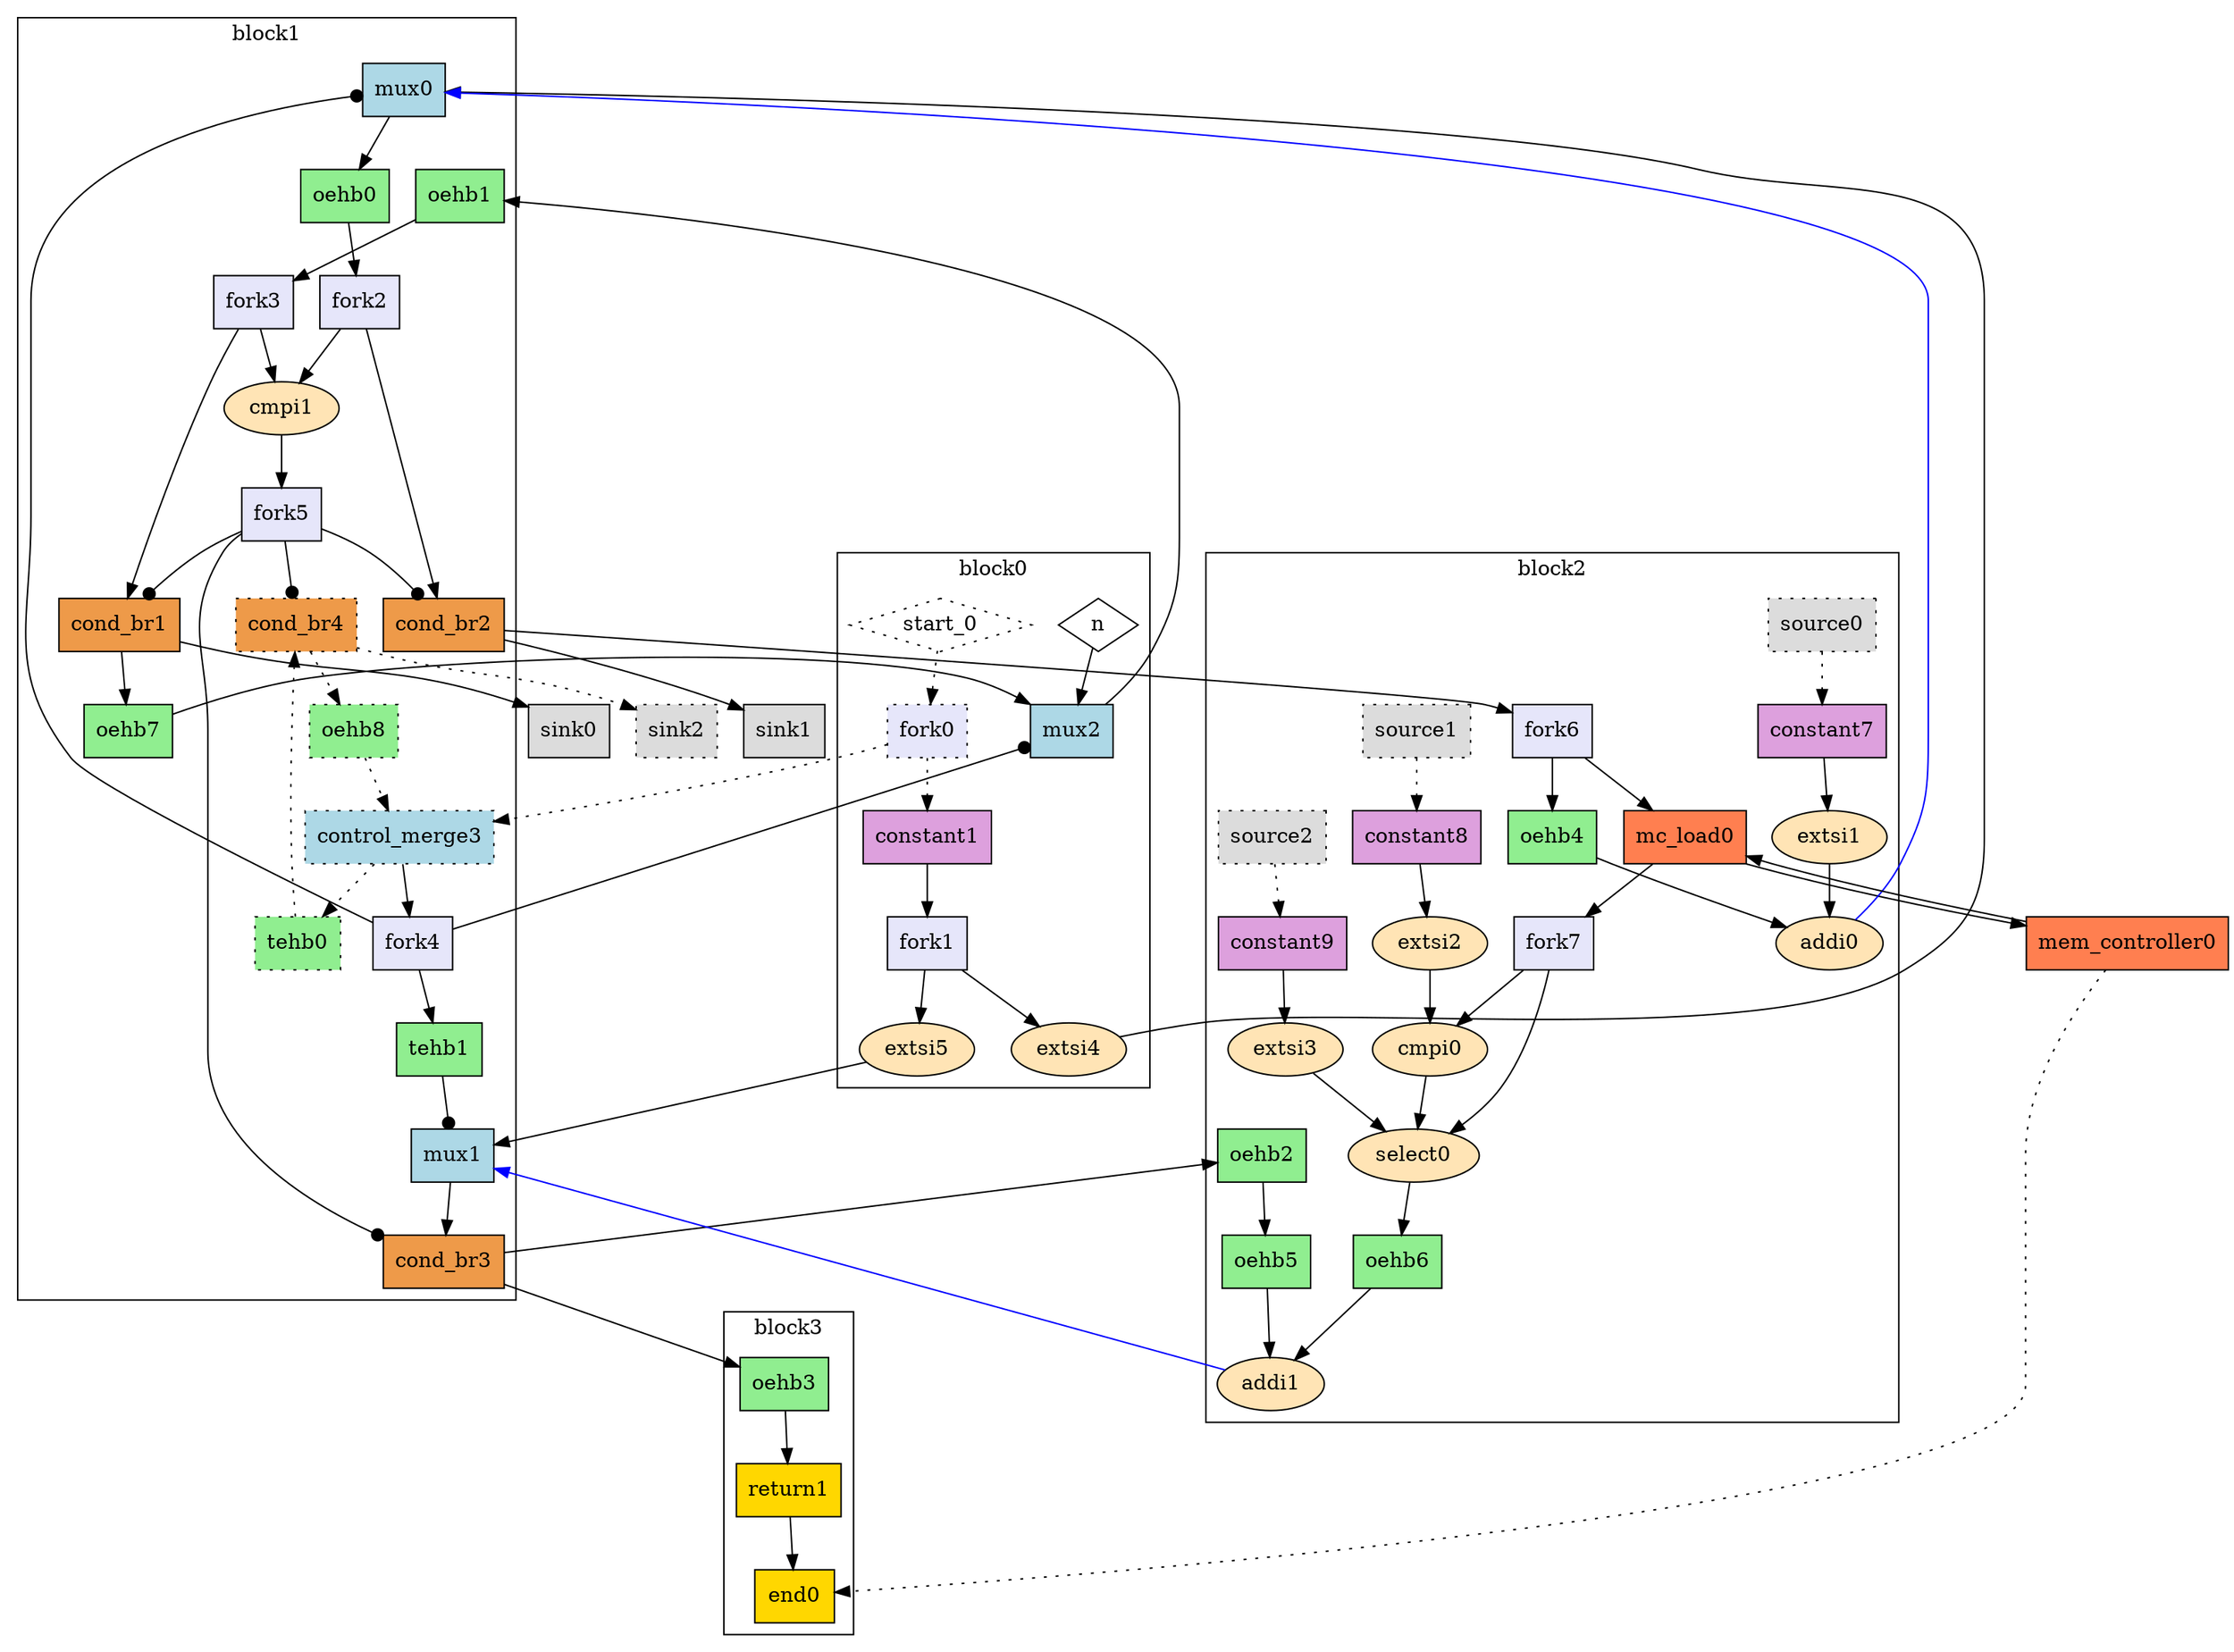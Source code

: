 Digraph G {
  splines=spline;
  compound=true; // Allow edges between clusters
  // Units/Channels in BB 0
  subgraph "cluster0" {
    label="block0"
    // Units from function arguments
    "n" [mlir_op="handshake.func", shape=diamond, label="n", style="solid", type="Entry", in="in1:32", out="out1:32", bbID=1]
    "start_0" [mlir_op="handshake.func", shape=diamond, label="start_0", style="dotted", type="Entry", control="true", in="in1:0", out="out1:0", bbID=1]
    // Units in BB 0
    "fork0" [mlir_op="handshake.fork", label="fork0", fillcolor=lavender, shape="box", style="filled, dotted", type="Fork", delay="0.000 0.100 0.100 0.000 0.000 0.000 0.000 0.000", in="in1:0", out="out1:0 out2:0", bbID=1]
    "constant1" [mlir_op="handshake.constant", label="constant1", fillcolor=plum, shape="box", style="filled", type="Constant", delay="0.000 0.000 0.000 0.000 0.000 0.000 0.000 0.000", in="in1:1", out="out1:1", value="0x0", bbID=1]
    "fork1" [mlir_op="handshake.fork", label="fork1", fillcolor=lavender, shape="box", style="filled", type="Fork", delay="0.000 0.100 0.100 0.000 0.000 0.000 0.000 0.000", in="in1:1", out="out1:1 out2:1", bbID=1]
    "extsi4" [mlir_op="arith.extsi", label="extsi4", fillcolor=moccasin, shape="oval", style="filled", type="Operator", delay="0.000 0.000 0.000 0.000 0.000 0.000 0.000 0.000", in="in1:1", latency="0", op="sext_op", out="out1:32", II=1, bbID=1]
    "extsi5" [mlir_op="arith.extsi", label="extsi5", fillcolor=moccasin, shape="oval", style="filled", type="Operator", delay="0.000 0.000 0.000 0.000 0.000 0.000 0.000 0.000", in="in1:1", latency="0", op="sext_op", out="out1:32", II=1, bbID=1]
    // Channels from function arguments
    "n" -> "mux2" [style="solid", dir="both", arrowtail="none", arrowhead="normal", from="out1", to="in3"]
    "start_0" -> "fork0" [style="dotted", dir="both", arrowtail="none", arrowhead="normal", from="out1", to="in1"]
    // Channels in BB 0
    "fork0" -> "constant1" [style="dotted", dir="both", arrowtail="none", arrowhead="normal", from="out2", to="in1"]
    "constant1" -> "fork1" [style="solid", dir="both", arrowtail="none", arrowhead="normal", from="out1", to="in1"]
    "fork1" -> "extsi4" [style="solid", dir="both", arrowtail="none", arrowhead="normal", from="out1", to="in1"]
    "fork1" -> "extsi5" [style="solid", dir="both", arrowtail="none", arrowhead="normal", from="out2", to="in1"]
  }
  // Units/Channels in BB 1
  subgraph "cluster1" {
    label="block1"
    // Units in BB 1
    "mux0" [mlir_op="handshake.mux", label="mux0", fillcolor=lightblue, shape="box", style="filled", type="Mux", delay="1.412 1.397 0.000 1.412 1.397 1.412 0.000 0.000", in="in1?:1 in2:32 in3:32", out="out1:32", bbID=2]
    "oehb0" [mlir_op="handshake.oehb", label="oehb0", fillcolor=lightgreen, shape="box", style="filled", type="OEHB", delay="0.000 0.000 0.000 0.000 0.000 0.000 0.000 0.000", in="in1:32", out="out1:32", bbID=2, slots=1]
    "fork2" [mlir_op="handshake.fork", label="fork2", fillcolor=lavender, shape="box", style="filled", type="Fork", delay="0.000 0.100 0.100 0.000 0.000 0.000 0.000 0.000", in="in1:32", out="out1:32 out2:32", bbID=2]
    "tehb1" [mlir_op="handshake.tehb", label="tehb1", fillcolor=lightgreen, shape="box", style="filled", type="TEHB", delay="0.000 0.000 0.000 0.000 0.000 0.000 0.000 0.000", in="in1:1", out="out1:1", bbID=2, slots=1]
    "mux1" [mlir_op="handshake.mux", label="mux1", fillcolor=lightblue, shape="box", style="filled", type="Mux", delay="1.412 1.397 0.000 1.412 1.397 1.412 0.000 0.000", in="in1?:1 in2:32 in3:32", out="out1:32", bbID=2]
    "oehb7" [mlir_op="handshake.oehb", label="oehb7", fillcolor=lightgreen, shape="box", style="filled", type="OEHB", delay="0.000 0.000 0.000 0.000 0.000 0.000 0.000 0.000", in="in1:32", out="out1:32", bbID=2, slots=1]
    "mux2" [mlir_op="handshake.mux", label="mux2", fillcolor=lightblue, shape="box", style="filled", type="Mux", delay="1.412 1.397 0.000 1.412 1.397 1.412 0.000 0.000", in="in1?:1 in2:32 in3:32", out="out1:32", bbID=2]
    "oehb1" [mlir_op="handshake.oehb", label="oehb1", fillcolor=lightgreen, shape="box", style="filled", type="OEHB", delay="0.000 0.000 0.000 0.000 0.000 0.000 0.000 0.000", in="in1:32", out="out1:32", bbID=2, slots=1]
    "fork3" [mlir_op="handshake.fork", label="fork3", fillcolor=lavender, shape="box", style="filled", type="Fork", delay="0.000 0.100 0.100 0.000 0.000 0.000 0.000 0.000", in="in1:32", out="out1:32 out2:32", bbID=2]
    "oehb8" [mlir_op="handshake.oehb", label="oehb8", fillcolor=lightgreen, shape="box", style="filled, dotted", type="OEHB", delay="0.000 0.000 0.000 0.000 0.000 0.000 0.000 0.000", in="in1:0", out="out1:0", bbID=2, slots=1]
    "control_merge3" [mlir_op="handshake.control_merge", label="control_merge3", fillcolor=lightblue, shape="box", style="filled, dotted", type="CntrlMerge", delay="0.000 1.397 0.000 0.000 0.000 0.000 0.000 0.000", in="in1:0 in2:0", out="out1:0 out2?:1", bbID=2]
    "fork4" [mlir_op="handshake.fork", label="fork4", fillcolor=lavender, shape="box", style="filled", type="Fork", delay="0.000 0.100 0.100 0.000 0.000 0.000 0.000 0.000", in="in1:1", out="out1:1 out2:1 out3:1", bbID=2]
    "cmpi1" [mlir_op="arith.cmpi<", label="cmpi1", fillcolor=moccasin, shape="oval", style="filled", type="Operator", delay="1.907 1.397 1.400 1.409 0.000 0.000 0.000 0.000", in="in1:32 in2:32", latency="0", op="icmp_ult_op", out="out1:1", II=1, bbID=2]
    "fork5" [mlir_op="handshake.fork", label="fork5", fillcolor=lavender, shape="box", style="filled", type="Fork", delay="0.000 0.100 0.100 0.000 0.000 0.000 0.000 0.000", in="in1:1", out="out1:1 out2:1 out3:1 out4:1", bbID=2]
    "cond_br1" [mlir_op="handshake.cond_br", label="cond_br1", fillcolor=tan2, shape="box", style="filled", type="Branch", delay="0.000 1.409 1.411 1.412 1.400 1.412 0.000 0.000", in="in1:32 in2?:1", out="out1+:32 out2-:32", bbID=2]
    "cond_br2" [mlir_op="handshake.cond_br", label="cond_br2", fillcolor=tan2, shape="box", style="filled", type="Branch", delay="0.000 1.409 1.411 1.412 1.400 1.412 0.000 0.000", in="in1:32 in2?:1", out="out1+:32 out2-:32", bbID=2]
    "cond_br3" [mlir_op="handshake.cond_br", label="cond_br3", fillcolor=tan2, shape="box", style="filled", type="Branch", delay="0.000 1.409 1.411 1.412 1.400 1.412 0.000 0.000", in="in1:32 in2?:1", out="out1+:32 out2-:32", bbID=2]
    "tehb0" [mlir_op="handshake.tehb", label="tehb0", fillcolor=lightgreen, shape="box", style="filled, dotted", type="TEHB", delay="0.000 0.000 0.000 0.000 0.000 0.000 0.000 0.000", in="in1:0", out="out1:0", bbID=2, slots=1]
    "cond_br4" [mlir_op="handshake.cond_br", label="cond_br4", fillcolor=tan2, shape="box", style="filled, dotted", type="Branch", delay="0.000 1.409 1.411 1.412 1.400 1.412 0.000 0.000", in="in1:0 in2?:1", out="out1+:0 out2-:0", bbID=2]
    // Channels in BB 1
    "mux0" -> "oehb0" [style="solid", dir="both", arrowtail="none", arrowhead="normal", from="out1", to="in1"]
    "oehb0" -> "fork2" [style="solid", dir="both", arrowtail="none", arrowhead="normal", from="out1", to="in1"]
    "fork2" -> "cond_br2" [style="solid", dir="both", arrowtail="none", arrowhead="normal", from="out1", to="in1"]
    "fork2" -> "cmpi1" [style="solid", dir="both", arrowtail="none", arrowhead="normal", from="out2", to="in1"]
    "tehb1" -> "mux1" [style="solid", dir="both", arrowtail="none", arrowhead="dot", from="out1", to="in1"]
    "mux1" -> "cond_br3" [style="solid", dir="both", arrowtail="none", arrowhead="normal", from="out1", to="in1"]
    "oehb7" -> "mux2" [style="solid", dir="both", arrowtail="none", arrowhead="normal", from="out1", to="in2"]
    "mux2" -> "oehb1" [style="solid", dir="both", arrowtail="none", arrowhead="normal", from="out1", to="in1"]
    "oehb1" -> "fork3" [style="solid", dir="both", arrowtail="none", arrowhead="normal", from="out1", to="in1"]
    "fork3" -> "cond_br1" [style="solid", dir="both", arrowtail="none", arrowhead="normal", from="out1", to="in1"]
    "fork3" -> "cmpi1" [style="solid", dir="both", arrowtail="none", arrowhead="normal", from="out2", to="in2"]
    "oehb8" -> "control_merge3" [style="dotted", dir="both", arrowtail="none", arrowhead="normal", from="out1", to="in1"]
    "control_merge3" -> "tehb0" [style="dotted", dir="both", arrowtail="none", arrowhead="normal", from="out1", to="in1"]
    "control_merge3" -> "fork4" [style="solid", dir="both", arrowtail="none", arrowhead="normal", from="out2", to="in1"]
    "fork4" -> "mux2" [style="solid", dir="both", arrowtail="none", arrowhead="dot", from="out1", to="in1"]
    "fork4" -> "tehb1" [style="solid", dir="both", arrowtail="none", arrowhead="normal", from="out2", to="in1"]
    "fork4" -> "mux0" [style="solid", dir="both", arrowtail="none", arrowhead="dot", from="out3", to="in1"]
    "cmpi1" -> "fork5" [style="solid", dir="both", arrowtail="none", arrowhead="normal", from="out1", to="in1"]
    "fork5" -> "cond_br4" [style="solid", dir="both", arrowtail="none", arrowhead="dot", from="out1", to="in2"]
    "fork5" -> "cond_br3" [style="solid", dir="both", arrowtail="none", arrowhead="dot", from="out2", to="in2"]
    "fork5" -> "cond_br2" [style="solid", dir="both", arrowtail="none", arrowhead="dot", from="out3", to="in2"]
    "fork5" -> "cond_br1" [style="solid", dir="both", arrowtail="none", arrowhead="dot", from="out4", to="in2"]
    "cond_br1" -> "oehb7" [style="solid", dir="both", arrowtail="none", arrowhead="normal", from="out1", to="in1"]
    "tehb0" -> "cond_br4" [style="dotted", dir="both", arrowtail="none", arrowhead="normal", from="out1", to="in1"]
    "cond_br4" -> "oehb8" [style="dotted", dir="both", arrowtail="none", arrowhead="normal", from="out1", to="in1"]
  }
  // Units/Channels in BB 2
  subgraph "cluster2" {
    label="block2"
    // Units in BB 2
    "fork6" [mlir_op="handshake.fork", label="fork6", fillcolor=lavender, shape="box", style="filled", type="Fork", delay="0.000 0.100 0.100 0.000 0.000 0.000 0.000 0.000", in="in1:32", out="out1:32 out2:32", bbID=3]
    "oehb2" [mlir_op="handshake.oehb", label="oehb2", fillcolor=lightgreen, shape="box", style="filled", type="OEHB", delay="0.000 0.000 0.000 0.000 0.000 0.000 0.000 0.000", in="in1:32", out="out1:32", bbID=3, slots=1]
    "source0" [mlir_op="handshake.source", label="source0", fillcolor=gainsboro, shape="box", style="filled, dotted", type="Source", delay="0.000 0.000 0.000 0.000 0.000 0.000 0.000 0.000", out="out1:0", bbID=3]
    "constant7" [mlir_op="handshake.constant", label="constant7", fillcolor=plum, shape="box", style="filled", type="Constant", delay="0.000 0.000 0.000 0.000 0.000 0.000 0.000 0.000", in="in1:2", out="out1:2", value="0x1", bbID=3]
    "extsi1" [mlir_op="arith.extsi", label="extsi1", fillcolor=moccasin, shape="oval", style="filled", type="Operator", delay="0.000 0.000 0.000 0.000 0.000 0.000 0.000 0.000", in="in1:2", latency="0", op="sext_op", out="out1:32", II=1, bbID=3]
    "source1" [mlir_op="handshake.source", label="source1", fillcolor=gainsboro, shape="box", style="filled, dotted", type="Source", delay="0.000 0.000 0.000 0.000 0.000 0.000 0.000 0.000", out="out1:0", bbID=3]
    "constant8" [mlir_op="handshake.constant", label="constant8", fillcolor=plum, shape="box", style="filled", type="Constant", delay="0.000 0.000 0.000 0.000 0.000 0.000 0.000 0.000", in="in1:5", out="out1:5", value="0x0a", bbID=3]
    "extsi2" [mlir_op="arith.extsi", label="extsi2", fillcolor=moccasin, shape="oval", style="filled", type="Operator", delay="0.000 0.000 0.000 0.000 0.000 0.000 0.000 0.000", in="in1:5", latency="0", op="sext_op", out="out1:32", II=1, bbID=3]
    "source2" [mlir_op="handshake.source", label="source2", fillcolor=gainsboro, shape="box", style="filled, dotted", type="Source", delay="0.000 0.000 0.000 0.000 0.000 0.000 0.000 0.000", out="out1:0", bbID=3]
    "constant9" [mlir_op="handshake.constant", label="constant9", fillcolor=plum, shape="box", style="filled", type="Constant", delay="0.000 0.000 0.000 0.000 0.000 0.000 0.000 0.000", in="in1:1", out="out1:1", value="0x0", bbID=3]
    "extsi3" [mlir_op="arith.extsi", label="extsi3", fillcolor=moccasin, shape="oval", style="filled", type="Operator", delay="0.000 0.000 0.000 0.000 0.000 0.000 0.000 0.000", in="in1:1", latency="0", op="sext_op", out="out1:32", II=1, bbID=3]
    "mc_load0" [mlir_op="handshake.mc_load", label="mc_load0", fillcolor=coral, shape="box", style="filled", type="Operator", delay="1.412 1.409 0.000 0.000 0.000 0.000 0.000 0.000", in="in1:32 in2:32", latency="1", op="mc_load_op", out="out1:32 out2:32", II=1, bbID=3, portId=0]
    "fork7" [mlir_op="handshake.fork", label="fork7", fillcolor=lavender, shape="box", style="filled", type="Fork", delay="0.000 0.100 0.100 0.000 0.000 0.000 0.000 0.000", in="in1:32", out="out1:32 out2:32", bbID=3]
    "cmpi0" [mlir_op="arith.cmpi>", label="cmpi0", fillcolor=moccasin, shape="oval", style="filled", type="Operator", delay="1.907 1.397 1.400 1.409 0.000 0.000 0.000 0.000", in="in1:32 in2:32", latency="0", op="icmp_sgt_op", out="out1:1", II=1, bbID=3]
    "select0" [mlir_op="arith.select", label="select0", fillcolor=moccasin, shape="oval", style="filled", type="Operator", delay="1.397 1.397 1.412 2.061 0.000 0.000 0.000 0.000", in="in1?:1 in2+:32 in3-:32", latency="0", op="select_op", out="out1:32", II=1, bbID=3]
    "oehb5" [mlir_op="handshake.oehb", label="oehb5", fillcolor=lightgreen, shape="box", style="filled", type="OEHB", delay="0.000 0.000 0.000 0.000 0.000 0.000 0.000 0.000", in="in1:32", out="out1:32", bbID=3, slots=1]
    "oehb6" [mlir_op="handshake.oehb", label="oehb6", fillcolor=lightgreen, shape="box", style="filled", type="OEHB", delay="0.000 0.000 0.000 0.000 0.000 0.000 0.000 0.000", in="in1:32", out="out1:32", bbID=3, slots=1]
    "addi1" [mlir_op="arith.addi", label="addi1", fillcolor=moccasin, shape="oval", style="filled", type="Operator", delay="2.287 1.397 1.400 1.409 0.000 0.000 0.000 0.000", in="in1:32 in2:32", latency="0", op="add_op", out="out1:32", II=1, bbID=3]
    "oehb4" [mlir_op="handshake.oehb", label="oehb4", fillcolor=lightgreen, shape="box", style="filled", type="OEHB", delay="0.000 0.000 0.000 0.000 0.000 0.000 0.000 0.000", in="in1:32", out="out1:32", bbID=3, slots=1]
    "addi0" [mlir_op="arith.addi", label="addi0", fillcolor=moccasin, shape="oval", style="filled", type="Operator", delay="2.287 1.397 1.400 1.409 0.000 0.000 0.000 0.000", in="in1:32 in2:32", latency="0", op="add_op", out="out1:32", II=1, bbID=3]
    // Channels in BB 2
    "fork6" -> "oehb4" [style="solid", dir="both", arrowtail="none", arrowhead="normal", from="out1", to="in1"]
    "fork6" -> "mc_load0" [style="solid", dir="both", arrowtail="none", arrowhead="normal", from="out2", to="in2"]
    "oehb2" -> "oehb5" [style="solid", dir="both", arrowtail="none", arrowhead="normal", from="out1", to="in1"]
    "source0" -> "constant7" [style="dotted", dir="both", arrowtail="none", arrowhead="normal", from="out1", to="in1"]
    "constant7" -> "extsi1" [style="solid", dir="both", arrowtail="none", arrowhead="normal", from="out1", to="in1"]
    "extsi1" -> "addi0" [style="solid", dir="both", arrowtail="none", arrowhead="normal", from="out1", to="in2"]
    "source1" -> "constant8" [style="dotted", dir="both", arrowtail="none", arrowhead="normal", from="out1", to="in1"]
    "constant8" -> "extsi2" [style="solid", dir="both", arrowtail="none", arrowhead="normal", from="out1", to="in1"]
    "extsi2" -> "cmpi0" [style="solid", dir="both", arrowtail="none", arrowhead="normal", from="out1", to="in2"]
    "source2" -> "constant9" [style="dotted", dir="both", arrowtail="none", arrowhead="normal", from="out1", to="in1"]
    "constant9" -> "extsi3" [style="solid", dir="both", arrowtail="none", arrowhead="normal", from="out1", to="in1"]
    "extsi3" -> "select0" [style="solid", dir="both", arrowtail="none", arrowhead="normal", from="out1", to="in3"]
    "mc_load0" -> "fork7" [style="solid", dir="both", arrowtail="none", arrowhead="normal", from="out1", to="in1"]
    "fork7" -> "select0" [style="solid", dir="both", arrowtail="none", arrowhead="normal", from="out1", to="in2"]
    "fork7" -> "cmpi0" [style="solid", dir="both", arrowtail="none", arrowhead="normal", from="out2", to="in1"]
    "cmpi0" -> "select0" [style="solid", dir="both", arrowtail="none", arrowhead="normal", from="out1", to="in1"]
    "select0" -> "oehb6" [style="solid", dir="both", arrowtail="none", arrowhead="normal", from="out1", to="in1"]
    "oehb5" -> "addi1" [style="solid", dir="both", arrowtail="none", arrowhead="normal", from="out1", to="in1"]
    "oehb6" -> "addi1" [style="solid", dir="both", arrowtail="none", arrowhead="normal", from="out1", to="in2"]
    "oehb4" -> "addi0" [style="solid", dir="both", arrowtail="none", arrowhead="normal", from="out1", to="in1"]
  }
  // Units/Channels in BB 3
  subgraph "cluster3" {
    label="block3"
    // Units in BB 3
    "oehb3" [mlir_op="handshake.oehb", label="oehb3", fillcolor=lightgreen, shape="box", style="filled", type="OEHB", delay="0.000 0.000 0.000 0.000 0.000 0.000 0.000 0.000", in="in1:32", out="out1:32", bbID=4, slots=1]
    "return1" [mlir_op="handshake.return", label="return1", fillcolor=gold, shape="box", style="filled", type="Operator", delay="1.412 1.397 0.000 0.000 0.000 0.000 0.000 0.000", in="in1:32", latency="0", op="ret_op", out="out1:32", II=1, bbID=4]
    "end0" [mlir_op="handshake.end", label="end0", fillcolor=gold, shape="box", style="filled", type="Exit", delay="1.397 0.000 1.397 1.409 0.000 0.000 0.000 0.000", in="in1:0*e in2:32", out="out1:32", bbID=4]
    // Channels in BB 3
    "oehb3" -> "return1" [style="solid", dir="both", arrowtail="none", arrowhead="normal", from="out1", to="in1"]
    "return1" -> "end0" [style="solid", dir="both", arrowtail="none", arrowhead="normal", from="out1", to="in2"]
  }
  // Units outside of all basic blocks
  "mem_controller0" [mlir_op="handshake.mem_controller", label="mem_controller0", fillcolor=coral, shape="box", style="filled", type="MC", delay="0.000 0.000 0.000 0.000 0.000 0.000 0.000 0.000", in="in1:32*l0a", memory="a", out="out1:32*l0d out2:0*e", bbID=0, bbcount=0, ldcount=1, stcount=0]
  "sink0" [mlir_op="handshake.sink", label="sink0", fillcolor=gainsboro, shape="box", style="filled", type="Sink", delay="0.000 0.000 0.000 0.000 0.000 0.000 0.000 0.000", in="in1:32", bbID=0]
  "sink1" [mlir_op="handshake.sink", label="sink1", fillcolor=gainsboro, shape="box", style="filled", type="Sink", delay="0.000 0.000 0.000 0.000 0.000 0.000 0.000 0.000", in="in1:32", bbID=0]
  "sink2" [mlir_op="handshake.sink", label="sink2", fillcolor=gainsboro, shape="box", style="filled, dotted", type="Sink", delay="0.000 0.000 0.000 0.000 0.000 0.000 0.000 0.000", in="in1:0", bbID=0]
  // Channels outgoing of BB 0
  "fork0" -> "control_merge3" [style="dotted", dir="both", arrowtail="none", arrowhead="normal", from="out1", to="in2"]
  "extsi4" -> "mux0" [style="solid", dir="both", arrowtail="none", arrowhead="normal", from="out1", to="in3"]
  "extsi5" -> "mux1" [style="solid", dir="both", arrowtail="none", arrowhead="normal", from="out1", to="in3"]
  // Channels outgoing of BB 1
  "cond_br1" -> "sink0" [style="solid", dir="both", arrowtail="none", arrowhead="normal", from="out2", to="in1"]
  "cond_br2" -> "fork6" [style="solid", dir="both", arrowtail="none", arrowhead="normal", from="out1", to="in1"]
  "cond_br2" -> "sink1" [style="solid", dir="both", arrowtail="none", arrowhead="normal", from="out2", to="in1"]
  "cond_br3" -> "oehb2" [style="solid", dir="both", arrowtail="none", arrowhead="normal", from="out1", to="in1"]
  "cond_br3" -> "oehb3" [style="solid", dir="both", arrowtail="none", arrowhead="normal", from="out2", to="in1"]
  "cond_br4" -> "sink2" [style="dotted", dir="both", arrowtail="none", arrowhead="normal", from="out2", to="in1"]
  // Channels outgoing of BB 2
  "mc_load0" -> "mem_controller0" [style="solid", dir="both", arrowtail="none", arrowhead="normal", from="out2", to="in1", mem_address="true"]
  "addi1" -> "mux1" [style="solid", dir="both", arrowtail="none", arrowhead="normal", from="out1", to="in2",  color="blue"]
  "addi0" -> "mux0" [style="solid", dir="both", arrowtail="none", arrowhead="normal", from="out1", to="in2",  color="blue"]
  // Channels outside of all basic blocks
  "mem_controller0" -> "mc_load0" [style="solid", dir="both", arrowtail="none", arrowhead="normal", from="out1", to="in1", mem_address="false"]
  "mem_controller0" -> "end0" [style="dotted", dir="both", arrowtail="none", arrowhead="normal", from="out2", to="in1"]
}
